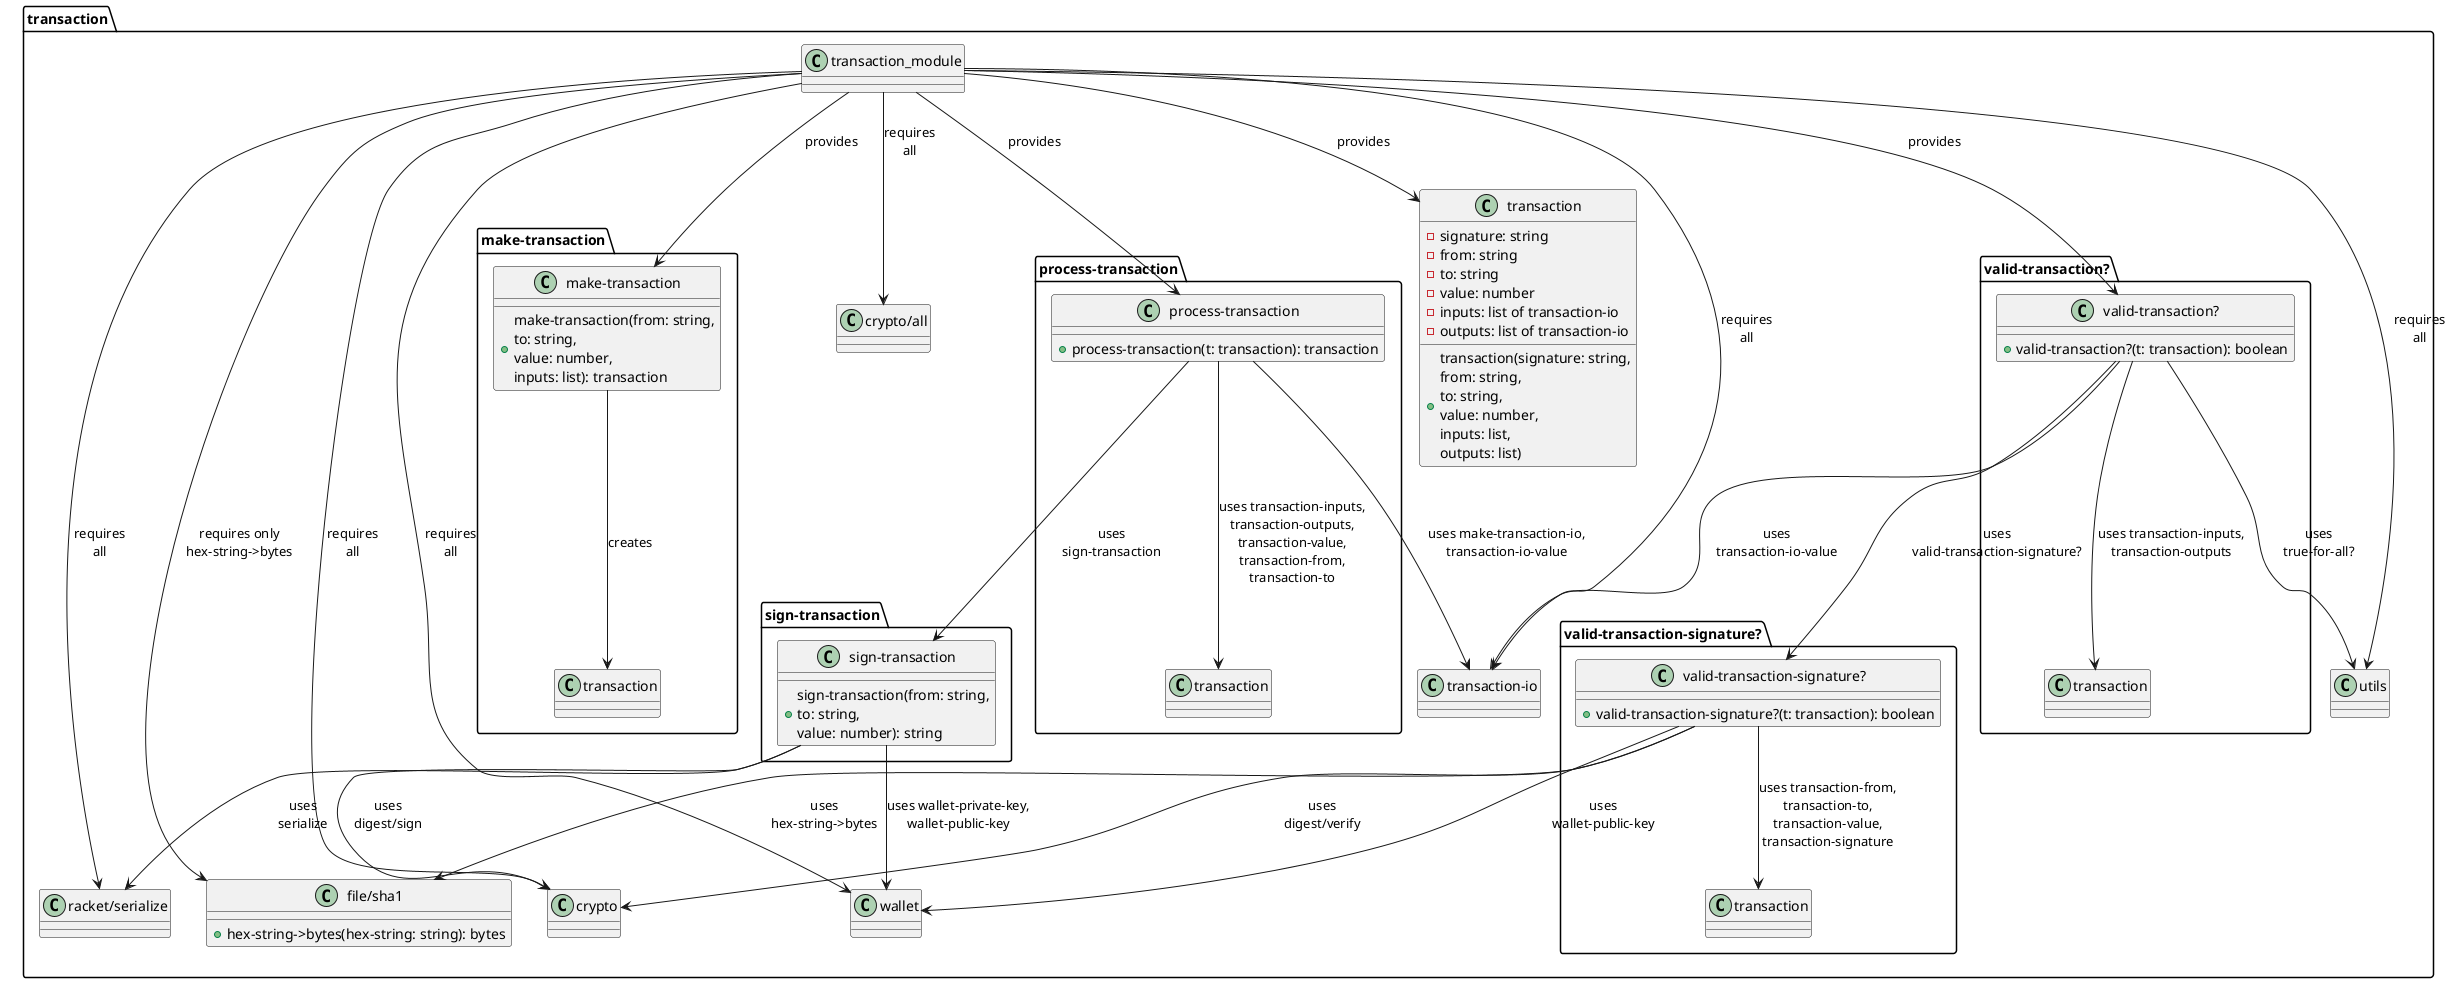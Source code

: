 @startuml
package "transaction" {
  class "transaction-io" as transaction_io_module
  class "utils" as utils_module
  class "file/sha1" as file_sha1_module {
    + hex-string->bytes(hex-string: string): bytes
  }
  class "wallet" as wallet_module
  class "crypto" as crypto_module
  class "crypto/all" as crypto_all_module
  class "racket/serialize" as racket_serialize_module

  transaction_module --> transaction_io_module : requires\nall
  transaction_module --> utils_module : requires\nall
  transaction_module --> file_sha1_module : requires only\nhex-string->bytes
  transaction_module --> wallet_module : requires\nall
  transaction_module --> crypto_module : requires\nall
  transaction_module --> crypto_all_module : requires\nall
  transaction_module --> racket_serialize_module : requires\nall

  class transaction {
    - signature: string
    - from: string
    - to: string
    - value: number
    - inputs: list of transaction-io
    - outputs: list of transaction-io
    + transaction(signature: string,\nfrom: string,\nto: string,\nvalue: number,\ninputs: list,\noutputs: list)
  }

  transaction_module --> transaction : provides

  package "make-transaction" {
    class "make-transaction" as make_transaction_function {
      + make-transaction(from: string,\nto: string,\nvalue: number,\ninputs: list): transaction
    }

    make_transaction_function --> transaction : creates
  }

  transaction_module --> make_transaction_function : provides

  package "sign-transaction" {
    class "sign-transaction" as sign_transaction_function {
      + sign-transaction(from: string,\nto: string,\nvalue: number): string
    }

    sign_transaction_function --> wallet_module : uses wallet-private-key,\nwallet-public-key
    sign_transaction_function --> crypto_module : uses\ndigest/sign
    sign_transaction_function --> racket_serialize_module : uses\nserialize
  }

  package "process-transaction" {
    class "process-transaction" as process_transaction_function {
      + process-transaction(t: transaction): transaction
    }

    process_transaction_function --> transaction : uses transaction-inputs,\ntransaction-outputs,\ntransaction-value,\ntransaction-from,\ntransaction-to
    process_transaction_function --> transaction_io_module : uses make-transaction-io,\ntransaction-io-value
    process_transaction_function --> sign_transaction_function : uses\nsign-transaction
  }

  transaction_module --> process_transaction_function : provides

  package "valid-transaction-signature?" {
    class "valid-transaction-signature?" as valid_transaction_signature_function {
      + valid-transaction-signature?(t: transaction): boolean
    }

    valid_transaction_signature_function --> wallet_module : uses\nwallet-public-key
    valid_transaction_signature_function --> crypto_module : uses\ndigest/verify
    valid_transaction_signature_function --> file_sha1_module : uses\nhex-string->bytes
    valid_transaction_signature_function --> transaction : uses transaction-from,\ntransaction-to,\ntransaction-value,\ntransaction-signature
  }

  package "valid-transaction?" {
    class "valid-transaction?" as valid_transaction_function {
      + valid-transaction?(t: transaction): boolean
    }

    valid_transaction_function --> transaction : uses transaction-inputs,\ntransaction-outputs
    valid_transaction_function --> transaction_io_module : uses\ntransaction-io-value
    valid_transaction_function --> utils_module : uses\ntrue-for-all?
    valid_transaction_function --> valid_transaction_signature_function : uses\nvalid-transaction-signature?
  }

  transaction_module --> valid_transaction_function : provides
}
@enduml